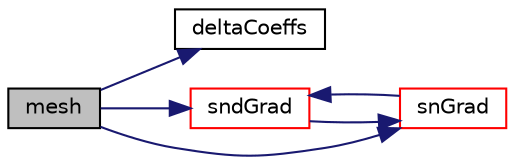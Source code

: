 digraph "mesh"
{
  bgcolor="transparent";
  edge [fontname="Helvetica",fontsize="10",labelfontname="Helvetica",labelfontsize="10"];
  node [fontname="Helvetica",fontsize="10",shape=record];
  rankdir="LR";
  Node1 [label="mesh",height=0.2,width=0.4,color="black", fillcolor="grey75", style="filled", fontcolor="black"];
  Node1 -> Node2 [color="midnightblue",fontsize="10",style="solid",fontname="Helvetica"];
  Node2 [label="deltaCoeffs",height=0.2,width=0.4,color="black",URL="$a02443.html#a4786a360b3b07eb2c6fb1d74393d7844",tooltip="Return the interpolation weighting factors for the given field. "];
  Node1 -> Node3 [color="midnightblue",fontsize="10",style="solid",fontname="Helvetica"];
  Node3 [label="sndGrad",height=0.2,width=0.4,color="red",URL="$a02443.html#a4e2fec1a3860d683ae26e099d4484515",tooltip="Return the sndGrad of the given cell field. "];
  Node3 -> Node4 [color="midnightblue",fontsize="10",style="solid",fontname="Helvetica"];
  Node4 [label="snGrad",height=0.2,width=0.4,color="red",URL="$a02443.html#aaaa1dd14567f9116d35f40c25da74990",tooltip="Return the snGrad of the given cell field with the given deltaCoeffs. "];
  Node4 -> Node3 [color="midnightblue",fontsize="10",style="solid",fontname="Helvetica"];
  Node1 -> Node4 [color="midnightblue",fontsize="10",style="solid",fontname="Helvetica"];
}
